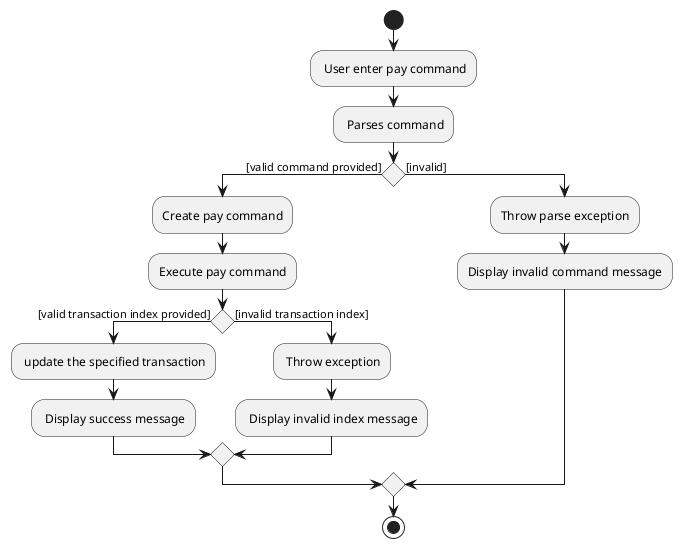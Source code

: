 @startuml
start
: User enter pay command;

: Parses command;

if () then ([valid command provided])
  :Create pay command;
  :Execute pay command;
  if () then ([valid transaction index provided])
  : update the specified transaction;
  : Display success message;
  else ([invalid transaction index])
   : Throw exception;
   : Display invalid index message;
  endif
else ([invalid])
  :Throw parse exception;
  :Display invalid command message;
endif
stop
@enduml
